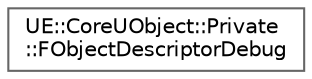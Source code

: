 digraph "Graphical Class Hierarchy"
{
 // INTERACTIVE_SVG=YES
 // LATEX_PDF_SIZE
  bgcolor="transparent";
  edge [fontname=Helvetica,fontsize=10,labelfontname=Helvetica,labelfontsize=10];
  node [fontname=Helvetica,fontsize=10,shape=box,height=0.2,width=0.4];
  rankdir="LR";
  Node0 [id="Node000000",label="UE::CoreUObject::Private\l::FObjectDescriptorDebug",height=0.2,width=0.4,color="grey40", fillcolor="white", style="filled",URL="$d1/da0/structUE_1_1CoreUObject_1_1Private_1_1FObjectDescriptorDebug.html",tooltip=" "];
}

